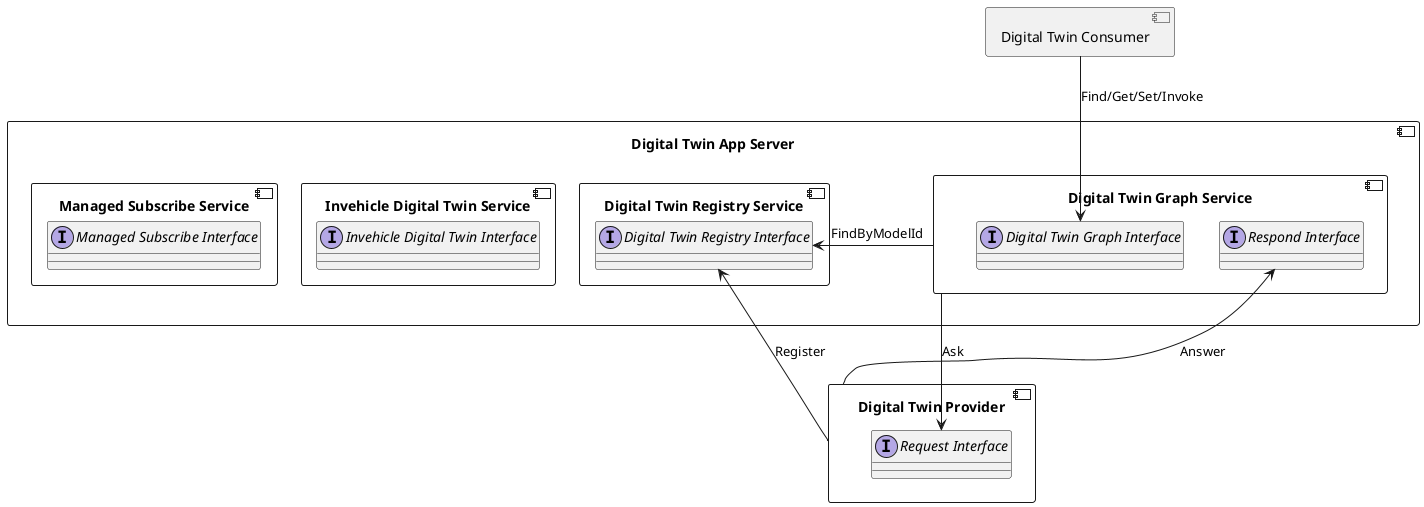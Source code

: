 @startuml

component "Digital Twin Consumer" {
}

component "Digital Twin App Server" {
  component "Digital Twin Graph Service" {
    interface "Digital Twin Graph Interface"
    interface "Respond Interface"
  }
  component "Digital Twin Registry Service" {
    interface "Digital Twin Registry Interface"
  }
  component "Invehicle Digital Twin Service" {
    interface "Invehicle Digital Twin Interface"
  }
  component "Managed Subscribe Service" {
    interface "Managed Subscribe Interface"
  }
}

component "Digital Twin Provider" {
  interface "Request Interface"
}

"Digital Twin Provider" -up-> "Digital Twin Registry Interface" : Register

"Digital Twin Consumer" -down-> "Digital Twin Graph Interface" : Find/Get/Set/Invoke

"Digital Twin Graph Service" -left-> "Digital Twin Registry Interface": FindByModelId

"Digital Twin Graph Service" -down-> "Request Interface": Ask

"Digital Twin Provider" -up-> "Respond Interface": Answer

@enduml

